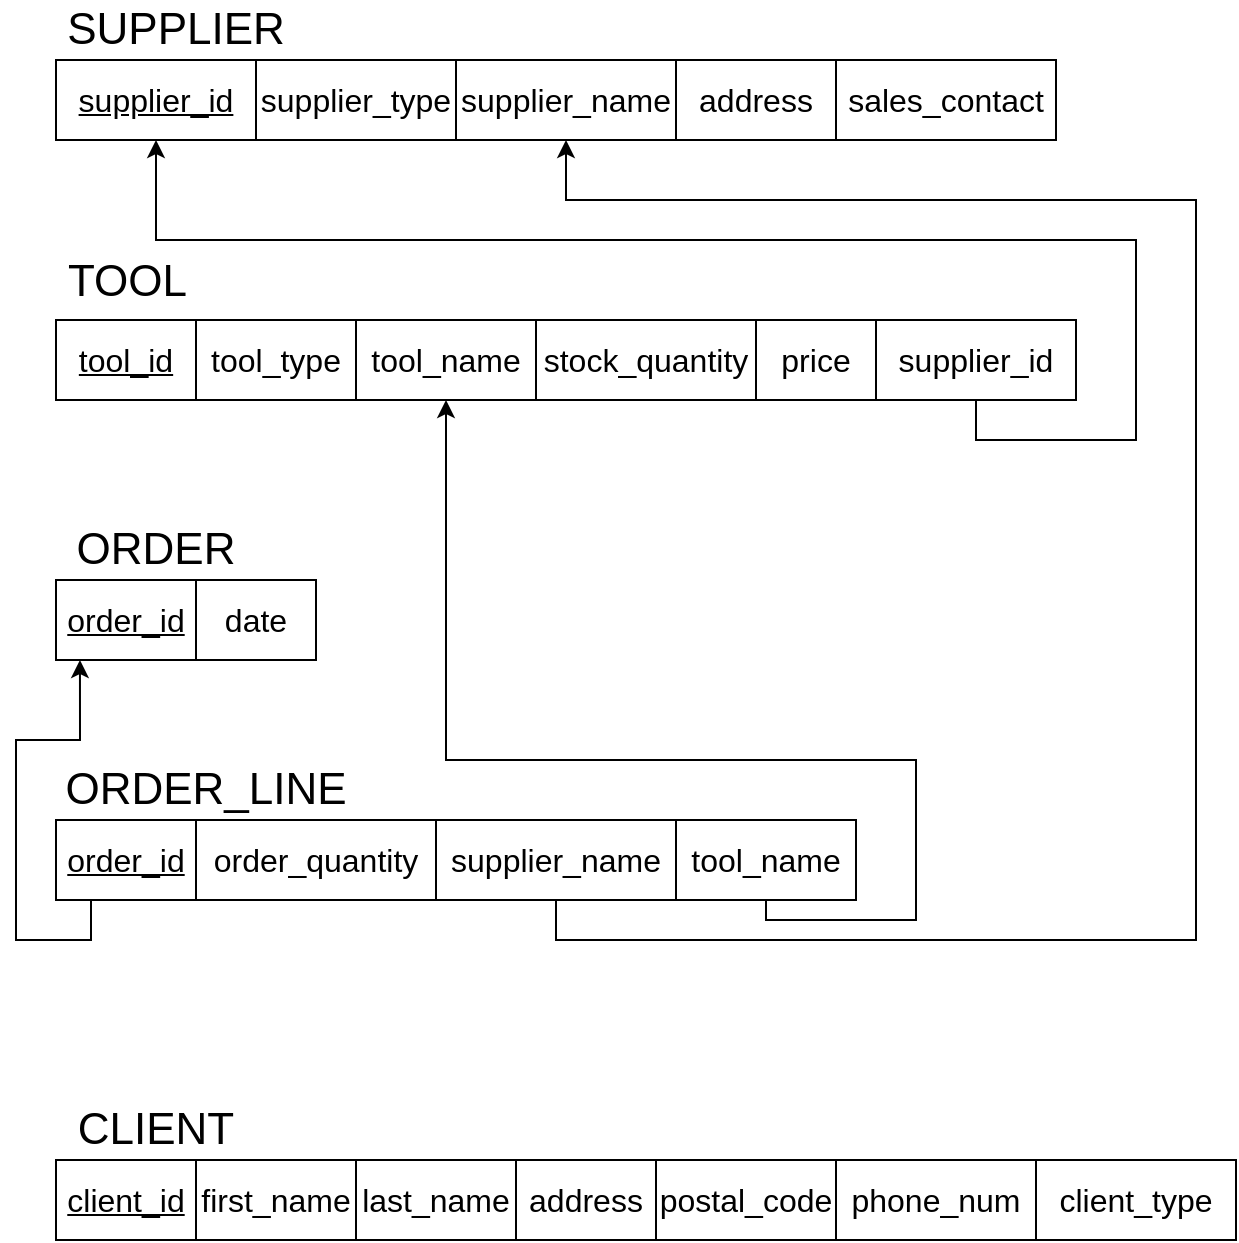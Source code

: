 <mxfile version="13.9.9" type="device"><diagram id="AcwioN6pR0FCG_ogh9nq" name="Page-1"><mxGraphModel dx="2182" dy="1182" grid="1" gridSize="10" guides="1" tooltips="1" connect="1" arrows="1" fold="1" page="1" pageScale="1" pageWidth="850" pageHeight="1100" math="0" shadow="0"><root><mxCell id="0"/><mxCell id="1" parent="0"/><mxCell id="TGgkw8lxfgKhuK5KaO3I-2" value="SUPPLIER" style="text;html=1;strokeColor=none;fillColor=none;align=center;verticalAlign=middle;whiteSpace=wrap;rounded=0;fontSize=22;" vertex="1" parent="1"><mxGeometry x="60" y="20" width="120" height="30" as="geometry"/></mxCell><mxCell id="TGgkw8lxfgKhuK5KaO3I-3" value="supplier_id" style="whiteSpace=wrap;html=1;align=center;fontSize=16;fontStyle=4" vertex="1" parent="1"><mxGeometry x="60" y="50" width="100" height="40" as="geometry"/></mxCell><mxCell id="TGgkw8lxfgKhuK5KaO3I-4" value="supplier_name" style="whiteSpace=wrap;html=1;align=center;fontSize=16;" vertex="1" parent="1"><mxGeometry x="260" y="50" width="110" height="40" as="geometry"/></mxCell><mxCell id="TGgkw8lxfgKhuK5KaO3I-5" value="supplier_type" style="whiteSpace=wrap;html=1;align=center;fontSize=16;" vertex="1" parent="1"><mxGeometry x="160" y="50" width="100" height="40" as="geometry"/></mxCell><mxCell id="TGgkw8lxfgKhuK5KaO3I-6" value="address" style="whiteSpace=wrap;html=1;align=center;fontSize=16;" vertex="1" parent="1"><mxGeometry x="370" y="50" width="80" height="40" as="geometry"/></mxCell><mxCell id="TGgkw8lxfgKhuK5KaO3I-7" value="sales_contact" style="whiteSpace=wrap;html=1;align=center;fontSize=16;" vertex="1" parent="1"><mxGeometry x="450" y="50" width="110" height="40" as="geometry"/></mxCell><mxCell id="TGgkw8lxfgKhuK5KaO3I-8" value="TOOL" style="text;strokeColor=none;fillColor=none;spacingLeft=4;spacingRight=4;overflow=hidden;rotatable=0;points=[[0,0.5],[1,0.5]];portConstraint=eastwest;fontSize=22;" vertex="1" parent="1"><mxGeometry x="60" y="140" width="80" height="40" as="geometry"/></mxCell><mxCell id="TGgkw8lxfgKhuK5KaO3I-9" value="tool_id" style="whiteSpace=wrap;html=1;align=center;fontSize=16;fontStyle=4" vertex="1" parent="1"><mxGeometry x="60" y="180" width="70" height="40" as="geometry"/></mxCell><mxCell id="TGgkw8lxfgKhuK5KaO3I-10" value="tool_type" style="whiteSpace=wrap;html=1;align=center;fontSize=16;fontStyle=0" vertex="1" parent="1"><mxGeometry x="130" y="180" width="80" height="40" as="geometry"/></mxCell><mxCell id="TGgkw8lxfgKhuK5KaO3I-11" value="stock_quantity" style="whiteSpace=wrap;html=1;align=center;fontSize=16;" vertex="1" parent="1"><mxGeometry x="300" y="180" width="110" height="40" as="geometry"/></mxCell><mxCell id="TGgkw8lxfgKhuK5KaO3I-12" value="tool_name" style="whiteSpace=wrap;html=1;align=center;fontSize=16;" vertex="1" parent="1"><mxGeometry x="210" y="180" width="90" height="40" as="geometry"/></mxCell><mxCell id="TGgkw8lxfgKhuK5KaO3I-13" value="price" style="whiteSpace=wrap;html=1;align=center;fontSize=16;" vertex="1" parent="1"><mxGeometry x="410" y="180" width="60" height="40" as="geometry"/></mxCell><mxCell id="TGgkw8lxfgKhuK5KaO3I-15" value="" style="edgeStyle=orthogonalEdgeStyle;rounded=0;orthogonalLoop=1;jettySize=auto;html=1;fontSize=22;exitX=0.5;exitY=1;exitDx=0;exitDy=0;entryX=0.5;entryY=1;entryDx=0;entryDy=0;" edge="1" parent="1" source="TGgkw8lxfgKhuK5KaO3I-14" target="TGgkw8lxfgKhuK5KaO3I-3"><mxGeometry relative="1" as="geometry"><Array as="points"><mxPoint x="520" y="240"/><mxPoint x="600" y="240"/><mxPoint x="600" y="140"/><mxPoint x="110" y="140"/></Array></mxGeometry></mxCell><mxCell id="TGgkw8lxfgKhuK5KaO3I-14" value="supplier_id" style="whiteSpace=wrap;html=1;align=center;fontSize=16;" vertex="1" parent="1"><mxGeometry x="470" y="180" width="100" height="40" as="geometry"/></mxCell><mxCell id="TGgkw8lxfgKhuK5KaO3I-16" value="ORDER" style="text;html=1;strokeColor=none;fillColor=none;align=center;verticalAlign=middle;whiteSpace=wrap;rounded=0;fontSize=22;" vertex="1" parent="1"><mxGeometry x="60" y="280" width="100" height="30" as="geometry"/></mxCell><mxCell id="TGgkw8lxfgKhuK5KaO3I-31" value="" style="edgeStyle=orthogonalEdgeStyle;rounded=0;orthogonalLoop=1;jettySize=auto;html=1;fontSize=22;entryX=0.171;entryY=1;entryDx=0;entryDy=0;entryPerimeter=0;exitX=0.25;exitY=1;exitDx=0;exitDy=0;" edge="1" parent="1" source="TGgkw8lxfgKhuK5KaO3I-28" target="TGgkw8lxfgKhuK5KaO3I-17"><mxGeometry relative="1" as="geometry"/></mxCell><mxCell id="TGgkw8lxfgKhuK5KaO3I-17" value="order_id" style="whiteSpace=wrap;html=1;align=center;fontSize=16;fontStyle=4" vertex="1" parent="1"><mxGeometry x="60" y="310" width="70" height="40" as="geometry"/></mxCell><mxCell id="TGgkw8lxfgKhuK5KaO3I-33" value="" style="edgeStyle=orthogonalEdgeStyle;rounded=0;orthogonalLoop=1;jettySize=auto;html=1;fontSize=22;exitX=0.5;exitY=1;exitDx=0;exitDy=0;entryX=0.5;entryY=1;entryDx=0;entryDy=0;" edge="1" parent="1" source="TGgkw8lxfgKhuK5KaO3I-32" target="TGgkw8lxfgKhuK5KaO3I-12"><mxGeometry relative="1" as="geometry"><Array as="points"><mxPoint x="415" y="480"/><mxPoint x="490" y="480"/><mxPoint x="490" y="400"/><mxPoint x="255" y="400"/></Array></mxGeometry></mxCell><mxCell id="TGgkw8lxfgKhuK5KaO3I-34" value="" style="edgeStyle=orthogonalEdgeStyle;rounded=0;orthogonalLoop=1;jettySize=auto;html=1;fontSize=22;exitX=0.5;exitY=1;exitDx=0;exitDy=0;entryX=0.5;entryY=1;entryDx=0;entryDy=0;" edge="1" parent="1" source="TGgkw8lxfgKhuK5KaO3I-30" target="TGgkw8lxfgKhuK5KaO3I-4"><mxGeometry relative="1" as="geometry"><Array as="points"><mxPoint x="310" y="490"/><mxPoint x="630" y="490"/><mxPoint x="630" y="120"/><mxPoint x="315" y="120"/></Array></mxGeometry></mxCell><mxCell id="TGgkw8lxfgKhuK5KaO3I-18" value="date" style="whiteSpace=wrap;html=1;align=center;fontSize=16;fontStyle=0" vertex="1" parent="1"><mxGeometry x="130" y="310" width="60" height="40" as="geometry"/></mxCell><mxCell id="TGgkw8lxfgKhuK5KaO3I-19" value="CLIENT" style="text;html=1;strokeColor=none;fillColor=none;align=center;verticalAlign=middle;whiteSpace=wrap;rounded=0;fontSize=22;" vertex="1" parent="1"><mxGeometry x="60" y="570" width="100" height="30" as="geometry"/></mxCell><mxCell id="TGgkw8lxfgKhuK5KaO3I-20" value="client_id" style="whiteSpace=wrap;html=1;align=center;fontSize=16;fontStyle=4" vertex="1" parent="1"><mxGeometry x="60" y="600" width="70" height="40" as="geometry"/></mxCell><mxCell id="TGgkw8lxfgKhuK5KaO3I-21" value="first_name" style="whiteSpace=wrap;html=1;align=center;fontSize=16;fontStyle=0" vertex="1" parent="1"><mxGeometry x="130" y="600" width="80" height="40" as="geometry"/></mxCell><mxCell id="TGgkw8lxfgKhuK5KaO3I-22" value="address" style="whiteSpace=wrap;html=1;align=center;fontSize=16;" vertex="1" parent="1"><mxGeometry x="290" y="600" width="70" height="40" as="geometry"/></mxCell><mxCell id="TGgkw8lxfgKhuK5KaO3I-23" value="last_name" style="whiteSpace=wrap;html=1;align=center;fontSize=16;" vertex="1" parent="1"><mxGeometry x="210" y="600" width="80" height="40" as="geometry"/></mxCell><mxCell id="TGgkw8lxfgKhuK5KaO3I-24" value="postal_code" style="whiteSpace=wrap;html=1;align=center;fontSize=16;" vertex="1" parent="1"><mxGeometry x="360" y="600" width="90" height="40" as="geometry"/></mxCell><mxCell id="TGgkw8lxfgKhuK5KaO3I-25" value="phone_num" style="whiteSpace=wrap;html=1;align=center;fontSize=16;" vertex="1" parent="1"><mxGeometry x="450" y="600" width="100" height="40" as="geometry"/></mxCell><mxCell id="TGgkw8lxfgKhuK5KaO3I-26" value="client_type" style="whiteSpace=wrap;html=1;align=center;fontSize=16;" vertex="1" parent="1"><mxGeometry x="550" y="600" width="100" height="40" as="geometry"/></mxCell><mxCell id="TGgkw8lxfgKhuK5KaO3I-27" value="ORDER_LINE" style="text;html=1;strokeColor=none;fillColor=none;align=center;verticalAlign=middle;whiteSpace=wrap;rounded=0;fontSize=22;" vertex="1" parent="1"><mxGeometry x="60" y="400" width="150" height="30" as="geometry"/></mxCell><mxCell id="TGgkw8lxfgKhuK5KaO3I-28" value="order_id" style="whiteSpace=wrap;html=1;align=center;fontSize=16;fontStyle=4" vertex="1" parent="1"><mxGeometry x="60" y="430" width="70" height="40" as="geometry"/></mxCell><mxCell id="TGgkw8lxfgKhuK5KaO3I-29" value="order_quantity" style="whiteSpace=wrap;html=1;align=center;fontSize=16;fontStyle=0" vertex="1" parent="1"><mxGeometry x="130" y="430" width="120" height="40" as="geometry"/></mxCell><mxCell id="TGgkw8lxfgKhuK5KaO3I-30" value="supplier_name" style="whiteSpace=wrap;html=1;align=center;fontSize=16;fontStyle=0" vertex="1" parent="1"><mxGeometry x="250" y="430" width="120" height="40" as="geometry"/></mxCell><mxCell id="TGgkw8lxfgKhuK5KaO3I-32" value="tool_name" style="whiteSpace=wrap;html=1;align=center;fontSize=16;fontStyle=0" vertex="1" parent="1"><mxGeometry x="370" y="430" width="90" height="40" as="geometry"/></mxCell></root></mxGraphModel></diagram></mxfile>
